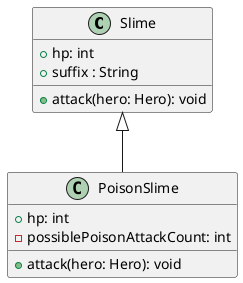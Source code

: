 @startuml
class Slime {
  + hp: int 
  + suffix : String
  + attack(hero: Hero): void
}

class PoisonSlime {
  + hp: int  
  - possiblePoisonAttackCount: int
  + attack(hero: Hero): void
}

Slime <|-- PoisonSlime
@enduml
